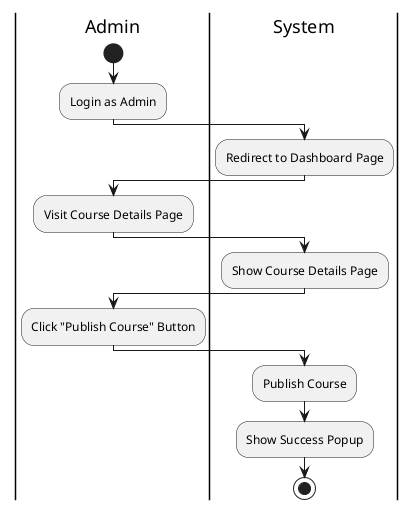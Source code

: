 @startuml PublishCourse
|Admin|
start
:Login as Admin;
|System|
:Redirect to Dashboard Page;
|Admin|
:Visit Course Details Page;
|System|
:Show Course Details Page;
|Admin|
:Click "Publish Course" Button;
|System|
:Publish Course;
:Show Success Popup;
stop
@enduml
